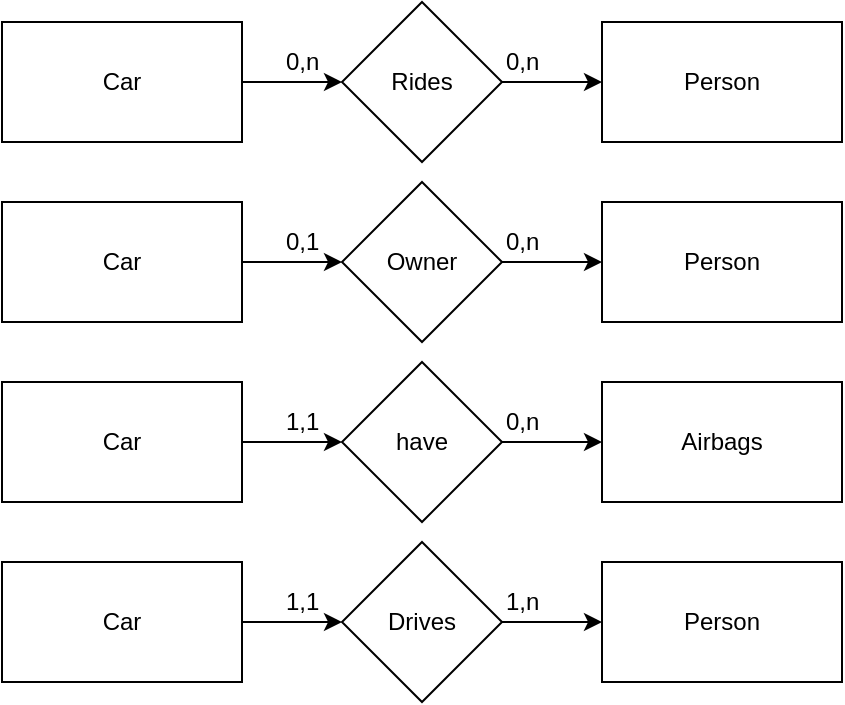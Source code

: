 <mxfile version="12.2.4" pages="1"><diagram id="3cq5jB8DFqfcsb5H8JWE" name="Page-1"><mxGraphModel dx="1430" dy="661" grid="1" gridSize="10" guides="1" tooltips="1" connect="1" arrows="1" fold="1" page="1" pageScale="1" pageWidth="850" pageHeight="1100" math="0" shadow="0"><root><mxCell id="0"/><mxCell id="1" parent="0"/><mxCell id="62" value="" style="edgeStyle=orthogonalEdgeStyle;rounded=0;orthogonalLoop=1;jettySize=auto;html=1;" parent="1" source="22" target="24" edge="1"><mxGeometry relative="1" as="geometry"/></mxCell><mxCell id="22" value="Car" style="rounded=0;whiteSpace=wrap;html=1;" parent="1" vertex="1"><mxGeometry x="20" y="100" width="120" height="60" as="geometry"/></mxCell><mxCell id="63" value="" style="edgeStyle=orthogonalEdgeStyle;rounded=0;orthogonalLoop=1;jettySize=auto;html=1;" parent="1" source="24" target="26" edge="1"><mxGeometry relative="1" as="geometry"/></mxCell><mxCell id="24" value="Owner" style="rhombus;whiteSpace=wrap;html=1;" parent="1" vertex="1"><mxGeometry x="190" y="90" width="80" height="80" as="geometry"/></mxCell><mxCell id="26" value="Person" style="rounded=0;whiteSpace=wrap;html=1;" parent="1" vertex="1"><mxGeometry x="320" y="100" width="120" height="60" as="geometry"/></mxCell><mxCell id="28" value="0,1" style="text;html=1;resizable=0;points=[];autosize=1;align=left;verticalAlign=top;spacingTop=-4;" parent="1" vertex="1"><mxGeometry x="160" y="110" width="30" height="20" as="geometry"/></mxCell><mxCell id="29" value="0,n" style="text;html=1;resizable=0;points=[];autosize=1;align=left;verticalAlign=top;spacingTop=-4;" parent="1" vertex="1"><mxGeometry x="270" y="110" width="30" height="20" as="geometry"/></mxCell><mxCell id="64" value="" style="edgeStyle=orthogonalEdgeStyle;rounded=0;orthogonalLoop=1;jettySize=auto;html=1;" parent="1" source="31" target="50" edge="1"><mxGeometry relative="1" as="geometry"/></mxCell><mxCell id="31" value="Car" style="rounded=0;whiteSpace=wrap;html=1;" parent="1" vertex="1"><mxGeometry x="20" y="190" width="120" height="60" as="geometry"/></mxCell><mxCell id="67" value="" style="edgeStyle=orthogonalEdgeStyle;rounded=0;orthogonalLoop=1;jettySize=auto;html=1;" parent="1" source="34" target="35" edge="1"><mxGeometry relative="1" as="geometry"/></mxCell><mxCell id="34" value="Drives" style="rhombus;whiteSpace=wrap;html=1;" parent="1" vertex="1"><mxGeometry x="190" y="270" width="80" height="80" as="geometry"/></mxCell><mxCell id="35" value="Person" style="rounded=0;whiteSpace=wrap;html=1;" parent="1" vertex="1"><mxGeometry x="320" y="280" width="120" height="60" as="geometry"/></mxCell><mxCell id="36" value="1,1" style="text;html=1;resizable=0;points=[];autosize=1;align=left;verticalAlign=top;spacingTop=-4;" parent="1" vertex="1"><mxGeometry x="160" y="290" width="30" height="20" as="geometry"/></mxCell><mxCell id="37" value="1,n" style="text;html=1;resizable=0;points=[];autosize=1;align=left;verticalAlign=top;spacingTop=-4;" parent="1" vertex="1"><mxGeometry x="270" y="290" width="30" height="20" as="geometry"/></mxCell><mxCell id="57" style="edgeStyle=orthogonalEdgeStyle;rounded=0;orthogonalLoop=1;jettySize=auto;html=1;" parent="1" source="39" target="42" edge="1"><mxGeometry relative="1" as="geometry"/></mxCell><mxCell id="39" value="Car" style="rounded=0;whiteSpace=wrap;html=1;" parent="1" vertex="1"><mxGeometry x="20" y="10" width="120" height="60" as="geometry"/></mxCell><mxCell id="61" value="" style="edgeStyle=orthogonalEdgeStyle;rounded=0;orthogonalLoop=1;jettySize=auto;html=1;" parent="1" source="42" target="43" edge="1"><mxGeometry relative="1" as="geometry"/></mxCell><mxCell id="42" value="Rides" style="rhombus;whiteSpace=wrap;html=1;" parent="1" vertex="1"><mxGeometry x="190" width="80" height="80" as="geometry"/></mxCell><mxCell id="43" value="Person" style="rounded=0;whiteSpace=wrap;html=1;" parent="1" vertex="1"><mxGeometry x="320" y="10" width="120" height="60" as="geometry"/></mxCell><mxCell id="44" value="0,n" style="text;html=1;resizable=0;points=[];autosize=1;align=left;verticalAlign=top;spacingTop=-4;" parent="1" vertex="1"><mxGeometry x="160" y="20" width="30" height="20" as="geometry"/></mxCell><mxCell id="45" value="0,n" style="text;html=1;resizable=0;points=[];autosize=1;align=left;verticalAlign=top;spacingTop=-4;" parent="1" vertex="1"><mxGeometry x="270" y="20" width="30" height="20" as="geometry"/></mxCell><mxCell id="66" value="" style="edgeStyle=orthogonalEdgeStyle;rounded=0;orthogonalLoop=1;jettySize=auto;html=1;" parent="1" source="47" target="34" edge="1"><mxGeometry relative="1" as="geometry"/></mxCell><mxCell id="47" value="Car" style="rounded=0;whiteSpace=wrap;html=1;" parent="1" vertex="1"><mxGeometry x="20" y="280" width="120" height="60" as="geometry"/></mxCell><mxCell id="65" value="" style="edgeStyle=orthogonalEdgeStyle;rounded=0;orthogonalLoop=1;jettySize=auto;html=1;" parent="1" source="50" target="51" edge="1"><mxGeometry relative="1" as="geometry"/></mxCell><mxCell id="50" value="have" style="rhombus;whiteSpace=wrap;html=1;" parent="1" vertex="1"><mxGeometry x="190" y="180" width="80" height="80" as="geometry"/></mxCell><mxCell id="51" value="Airbags" style="rounded=0;whiteSpace=wrap;html=1;" parent="1" vertex="1"><mxGeometry x="320" y="190" width="120" height="60" as="geometry"/></mxCell><mxCell id="52" value="1,1" style="text;html=1;resizable=0;points=[];autosize=1;align=left;verticalAlign=top;spacingTop=-4;" parent="1" vertex="1"><mxGeometry x="160" y="200" width="30" height="20" as="geometry"/></mxCell><mxCell id="53" value="0,n" style="text;html=1;resizable=0;points=[];autosize=1;align=left;verticalAlign=top;spacingTop=-4;" parent="1" vertex="1"><mxGeometry x="270" y="200" width="30" height="20" as="geometry"/></mxCell></root></mxGraphModel></diagram></mxfile>